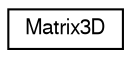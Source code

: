 digraph G
{
  edge [fontname="FreeSans",fontsize="10",labelfontname="FreeSans",labelfontsize="10"];
  node [fontname="FreeSans",fontsize="10",shape=record];
  rankdir="LR";
  Node1 [label="Matrix3D",height=0.2,width=0.4,color="black", fillcolor="white", style="filled",URL="$classorg_1_1octave_1_1graphics_1_1_matrix3_d.html"];
}
